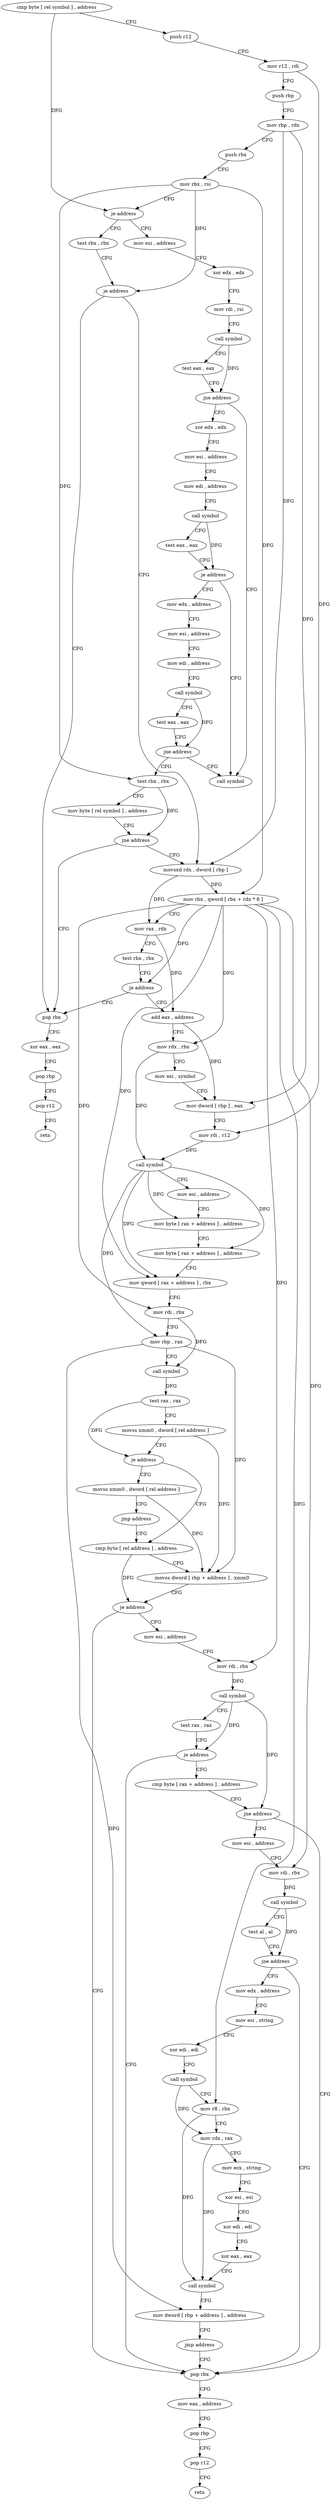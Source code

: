 digraph "func" {
"4276144" [label = "cmp byte [ rel symbol ] , address" ]
"4276151" [label = "push r12" ]
"4276153" [label = "mov r12 , rdi" ]
"4276156" [label = "push rbp" ]
"4276157" [label = "mov rbp , rdx" ]
"4276160" [label = "push rbx" ]
"4276161" [label = "mov rbx , rsi" ]
"4276164" [label = "je address" ]
"4276288" [label = "mov esi , address" ]
"4276166" [label = "test rbx , rbx" ]
"4276293" [label = "xor edx , edx" ]
"4276295" [label = "mov rdi , rsi" ]
"4276298" [label = "call symbol" ]
"4276303" [label = "test eax , eax" ]
"4276305" [label = "jne address" ]
"4276509" [label = "call symbol" ]
"4276311" [label = "xor edx , edx" ]
"4276169" [label = "je address" ]
"4276380" [label = "pop rbx" ]
"4276175" [label = "movsxd rdx , dword [ rbp ]" ]
"4276313" [label = "mov esi , address" ]
"4276318" [label = "mov edi , address" ]
"4276323" [label = "call symbol" ]
"4276328" [label = "test eax , eax" ]
"4276330" [label = "je address" ]
"4276336" [label = "mov edx , address" ]
"4276381" [label = "xor eax , eax" ]
"4276383" [label = "pop rbp" ]
"4276384" [label = "pop r12" ]
"4276386" [label = "retn" ]
"4276179" [label = "mov rbx , qword [ rbx + rdx * 8 ]" ]
"4276183" [label = "mov rax , rdx" ]
"4276186" [label = "test rbx , rbx" ]
"4276189" [label = "je address" ]
"4276195" [label = "add eax , address" ]
"4276341" [label = "mov esi , address" ]
"4276346" [label = "mov edi , address" ]
"4276351" [label = "call symbol" ]
"4276356" [label = "test eax , eax" ]
"4276358" [label = "jne address" ]
"4276364" [label = "test rbx , rbx" ]
"4276198" [label = "mov rdx , rbx" ]
"4276201" [label = "mov esi , symbol" ]
"4276206" [label = "mov dword [ rbp ] , eax" ]
"4276209" [label = "mov rdi , r12" ]
"4276212" [label = "call symbol" ]
"4276217" [label = "mov esi , address" ]
"4276222" [label = "mov byte [ rax + address ] , address" ]
"4276226" [label = "mov byte [ rax + address ] , address" ]
"4276230" [label = "mov qword [ rax + address ] , rbx" ]
"4276234" [label = "mov rdi , rbx" ]
"4276237" [label = "mov rbp , rax" ]
"4276240" [label = "call symbol" ]
"4276245" [label = "test rax , rax" ]
"4276248" [label = "movss xmm0 , dword [ rel address ]" ]
"4276256" [label = "je address" ]
"4276496" [label = "movss xmm0 , dword [ rel address ]" ]
"4276262" [label = "cmp byte [ rel address ] , address" ]
"4276367" [label = "mov byte [ rel symbol ] , address" ]
"4276374" [label = "jne address" ]
"4276504" [label = "jmp address" ]
"4276269" [label = "movss dword [ rbp + address ] , xmm0" ]
"4276274" [label = "je address" ]
"4276392" [label = "mov esi , address" ]
"4276276" [label = "pop rbx" ]
"4276397" [label = "mov rdi , rbx" ]
"4276400" [label = "call symbol" ]
"4276405" [label = "test rax , rax" ]
"4276408" [label = "je address" ]
"4276414" [label = "cmp byte [ rax + address ] , address" ]
"4276277" [label = "mov eax , address" ]
"4276282" [label = "pop rbp" ]
"4276283" [label = "pop r12" ]
"4276285" [label = "retn" ]
"4276418" [label = "jne address" ]
"4276424" [label = "mov esi , address" ]
"4276429" [label = "mov rdi , rbx" ]
"4276432" [label = "call symbol" ]
"4276437" [label = "test al , al" ]
"4276439" [label = "jne address" ]
"4276445" [label = "mov edx , address" ]
"4276450" [label = "mov esi , string" ]
"4276455" [label = "xor edi , edi" ]
"4276457" [label = "call symbol" ]
"4276462" [label = "mov r8 , rbx" ]
"4276465" [label = "mov rdx , rax" ]
"4276468" [label = "mov ecx , string" ]
"4276473" [label = "xor esi , esi" ]
"4276475" [label = "xor edi , edi" ]
"4276477" [label = "xor eax , eax" ]
"4276479" [label = "call symbol" ]
"4276484" [label = "mov dword [ rbp + address ] , address" ]
"4276491" [label = "jmp address" ]
"4276144" -> "4276151" [ label = "CFG" ]
"4276144" -> "4276164" [ label = "DFG" ]
"4276151" -> "4276153" [ label = "CFG" ]
"4276153" -> "4276156" [ label = "CFG" ]
"4276153" -> "4276209" [ label = "DFG" ]
"4276156" -> "4276157" [ label = "CFG" ]
"4276157" -> "4276160" [ label = "CFG" ]
"4276157" -> "4276175" [ label = "DFG" ]
"4276157" -> "4276206" [ label = "DFG" ]
"4276160" -> "4276161" [ label = "CFG" ]
"4276161" -> "4276164" [ label = "CFG" ]
"4276161" -> "4276169" [ label = "DFG" ]
"4276161" -> "4276179" [ label = "DFG" ]
"4276161" -> "4276364" [ label = "DFG" ]
"4276164" -> "4276288" [ label = "CFG" ]
"4276164" -> "4276166" [ label = "CFG" ]
"4276288" -> "4276293" [ label = "CFG" ]
"4276166" -> "4276169" [ label = "CFG" ]
"4276293" -> "4276295" [ label = "CFG" ]
"4276295" -> "4276298" [ label = "CFG" ]
"4276298" -> "4276303" [ label = "CFG" ]
"4276298" -> "4276305" [ label = "DFG" ]
"4276303" -> "4276305" [ label = "CFG" ]
"4276305" -> "4276509" [ label = "CFG" ]
"4276305" -> "4276311" [ label = "CFG" ]
"4276311" -> "4276313" [ label = "CFG" ]
"4276169" -> "4276380" [ label = "CFG" ]
"4276169" -> "4276175" [ label = "CFG" ]
"4276380" -> "4276381" [ label = "CFG" ]
"4276175" -> "4276179" [ label = "DFG" ]
"4276175" -> "4276183" [ label = "DFG" ]
"4276313" -> "4276318" [ label = "CFG" ]
"4276318" -> "4276323" [ label = "CFG" ]
"4276323" -> "4276328" [ label = "CFG" ]
"4276323" -> "4276330" [ label = "DFG" ]
"4276328" -> "4276330" [ label = "CFG" ]
"4276330" -> "4276509" [ label = "CFG" ]
"4276330" -> "4276336" [ label = "CFG" ]
"4276336" -> "4276341" [ label = "CFG" ]
"4276381" -> "4276383" [ label = "CFG" ]
"4276383" -> "4276384" [ label = "CFG" ]
"4276384" -> "4276386" [ label = "CFG" ]
"4276179" -> "4276183" [ label = "CFG" ]
"4276179" -> "4276189" [ label = "DFG" ]
"4276179" -> "4276198" [ label = "DFG" ]
"4276179" -> "4276230" [ label = "DFG" ]
"4276179" -> "4276234" [ label = "DFG" ]
"4276179" -> "4276397" [ label = "DFG" ]
"4276179" -> "4276429" [ label = "DFG" ]
"4276179" -> "4276462" [ label = "DFG" ]
"4276183" -> "4276186" [ label = "CFG" ]
"4276183" -> "4276195" [ label = "DFG" ]
"4276186" -> "4276189" [ label = "CFG" ]
"4276189" -> "4276380" [ label = "CFG" ]
"4276189" -> "4276195" [ label = "CFG" ]
"4276195" -> "4276198" [ label = "CFG" ]
"4276195" -> "4276206" [ label = "DFG" ]
"4276341" -> "4276346" [ label = "CFG" ]
"4276346" -> "4276351" [ label = "CFG" ]
"4276351" -> "4276356" [ label = "CFG" ]
"4276351" -> "4276358" [ label = "DFG" ]
"4276356" -> "4276358" [ label = "CFG" ]
"4276358" -> "4276509" [ label = "CFG" ]
"4276358" -> "4276364" [ label = "CFG" ]
"4276364" -> "4276367" [ label = "CFG" ]
"4276364" -> "4276374" [ label = "DFG" ]
"4276198" -> "4276201" [ label = "CFG" ]
"4276198" -> "4276212" [ label = "DFG" ]
"4276201" -> "4276206" [ label = "CFG" ]
"4276206" -> "4276209" [ label = "CFG" ]
"4276209" -> "4276212" [ label = "DFG" ]
"4276212" -> "4276217" [ label = "CFG" ]
"4276212" -> "4276222" [ label = "DFG" ]
"4276212" -> "4276226" [ label = "DFG" ]
"4276212" -> "4276230" [ label = "DFG" ]
"4276212" -> "4276237" [ label = "DFG" ]
"4276217" -> "4276222" [ label = "CFG" ]
"4276222" -> "4276226" [ label = "CFG" ]
"4276226" -> "4276230" [ label = "CFG" ]
"4276230" -> "4276234" [ label = "CFG" ]
"4276234" -> "4276237" [ label = "CFG" ]
"4276234" -> "4276240" [ label = "DFG" ]
"4276237" -> "4276240" [ label = "CFG" ]
"4276237" -> "4276269" [ label = "DFG" ]
"4276237" -> "4276484" [ label = "DFG" ]
"4276240" -> "4276245" [ label = "DFG" ]
"4276245" -> "4276248" [ label = "CFG" ]
"4276245" -> "4276256" [ label = "DFG" ]
"4276248" -> "4276256" [ label = "CFG" ]
"4276248" -> "4276269" [ label = "DFG" ]
"4276256" -> "4276496" [ label = "CFG" ]
"4276256" -> "4276262" [ label = "CFG" ]
"4276496" -> "4276504" [ label = "CFG" ]
"4276496" -> "4276269" [ label = "DFG" ]
"4276262" -> "4276269" [ label = "CFG" ]
"4276262" -> "4276274" [ label = "DFG" ]
"4276367" -> "4276374" [ label = "CFG" ]
"4276374" -> "4276175" [ label = "CFG" ]
"4276374" -> "4276380" [ label = "CFG" ]
"4276504" -> "4276262" [ label = "CFG" ]
"4276269" -> "4276274" [ label = "CFG" ]
"4276274" -> "4276392" [ label = "CFG" ]
"4276274" -> "4276276" [ label = "CFG" ]
"4276392" -> "4276397" [ label = "CFG" ]
"4276276" -> "4276277" [ label = "CFG" ]
"4276397" -> "4276400" [ label = "DFG" ]
"4276400" -> "4276405" [ label = "CFG" ]
"4276400" -> "4276408" [ label = "DFG" ]
"4276400" -> "4276418" [ label = "DFG" ]
"4276405" -> "4276408" [ label = "CFG" ]
"4276408" -> "4276276" [ label = "CFG" ]
"4276408" -> "4276414" [ label = "CFG" ]
"4276414" -> "4276418" [ label = "CFG" ]
"4276277" -> "4276282" [ label = "CFG" ]
"4276282" -> "4276283" [ label = "CFG" ]
"4276283" -> "4276285" [ label = "CFG" ]
"4276418" -> "4276276" [ label = "CFG" ]
"4276418" -> "4276424" [ label = "CFG" ]
"4276424" -> "4276429" [ label = "CFG" ]
"4276429" -> "4276432" [ label = "DFG" ]
"4276432" -> "4276437" [ label = "CFG" ]
"4276432" -> "4276439" [ label = "DFG" ]
"4276437" -> "4276439" [ label = "CFG" ]
"4276439" -> "4276276" [ label = "CFG" ]
"4276439" -> "4276445" [ label = "CFG" ]
"4276445" -> "4276450" [ label = "CFG" ]
"4276450" -> "4276455" [ label = "CFG" ]
"4276455" -> "4276457" [ label = "CFG" ]
"4276457" -> "4276462" [ label = "CFG" ]
"4276457" -> "4276465" [ label = "DFG" ]
"4276462" -> "4276465" [ label = "CFG" ]
"4276462" -> "4276479" [ label = "DFG" ]
"4276465" -> "4276468" [ label = "CFG" ]
"4276465" -> "4276479" [ label = "DFG" ]
"4276468" -> "4276473" [ label = "CFG" ]
"4276473" -> "4276475" [ label = "CFG" ]
"4276475" -> "4276477" [ label = "CFG" ]
"4276477" -> "4276479" [ label = "CFG" ]
"4276479" -> "4276484" [ label = "CFG" ]
"4276484" -> "4276491" [ label = "CFG" ]
"4276491" -> "4276276" [ label = "CFG" ]
}
